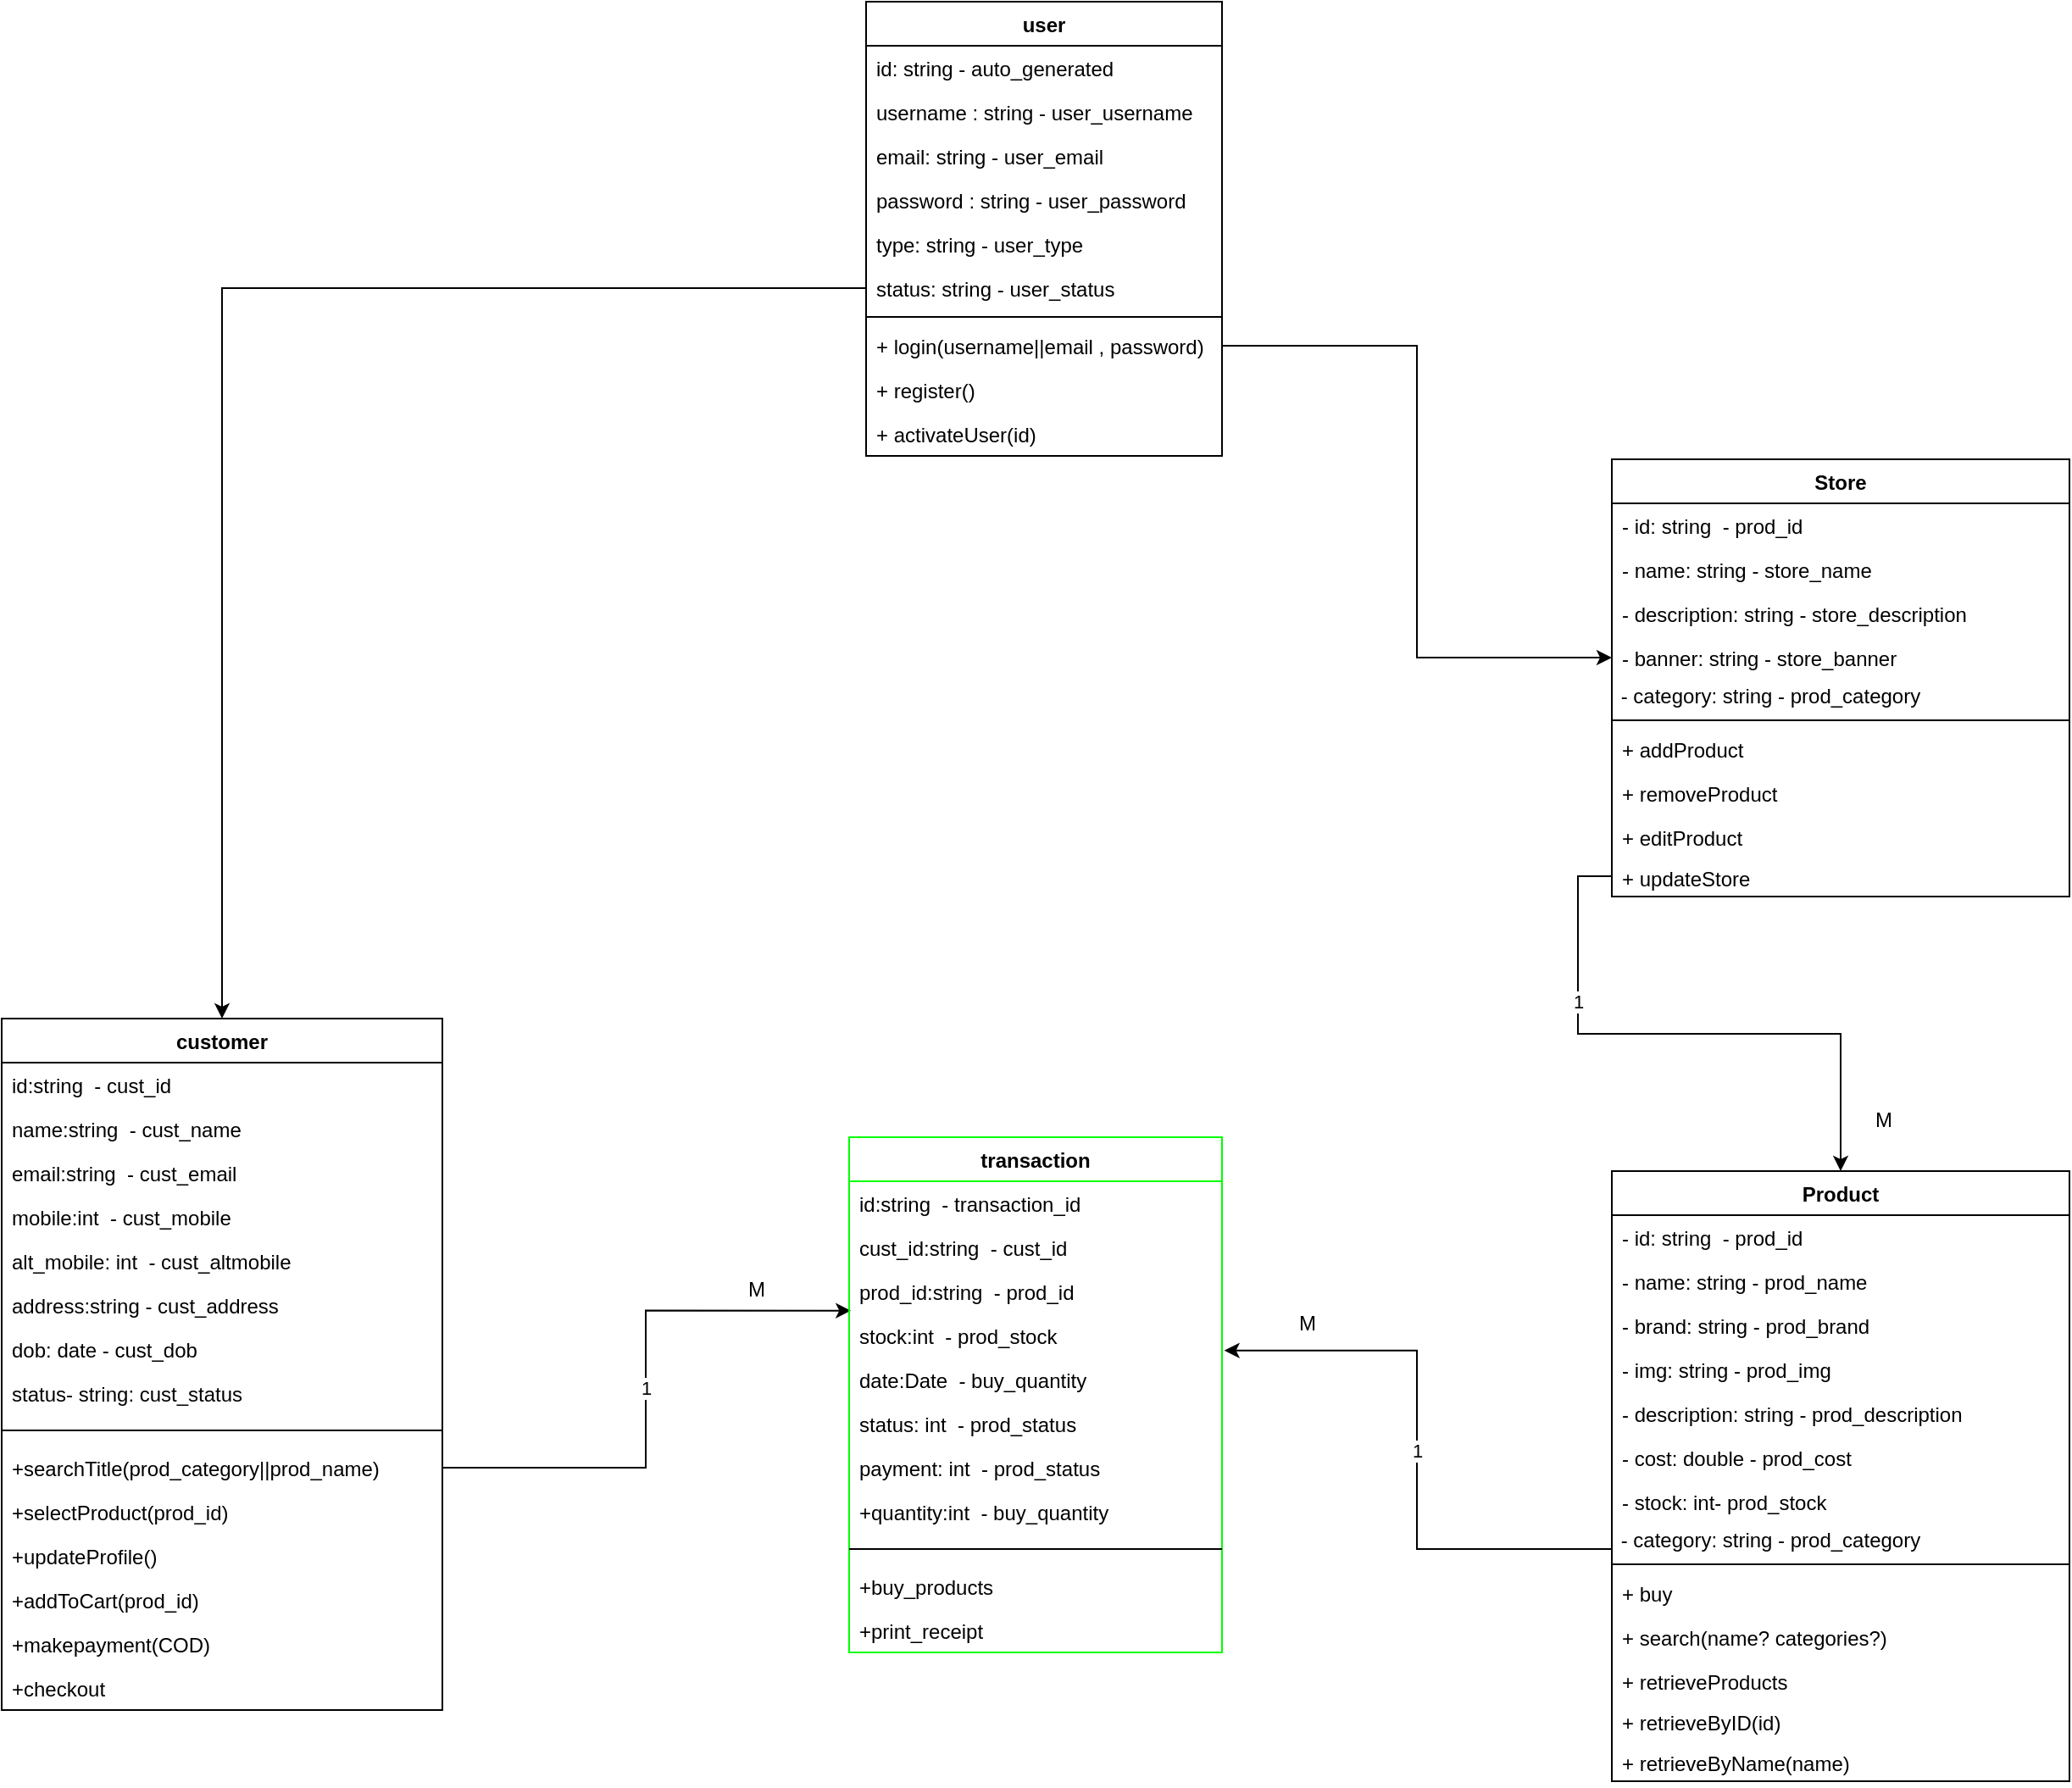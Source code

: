 <mxfile version="13.1.14" type="github">
  <diagram id="C5RBs43oDa-KdzZeNtuy" name="Page-1">
    <mxGraphModel dx="3152" dy="3543" grid="1" gridSize="10" guides="1" tooltips="1" connect="1" arrows="1" fold="1" page="1" pageScale="1" pageWidth="827" pageHeight="1169" math="0" shadow="0">
      <root>
        <mxCell id="WIyWlLk6GJQsqaUBKTNV-0" />
        <mxCell id="WIyWlLk6GJQsqaUBKTNV-1" parent="WIyWlLk6GJQsqaUBKTNV-0" />
        <mxCell id="NjmbRGrfVWamxlCIH4hR-33" value="M" style="text;html=1;resizable=0;autosize=1;align=center;verticalAlign=middle;points=[];fillColor=none;strokeColor=none;rounded=0;" vertex="1" parent="WIyWlLk6GJQsqaUBKTNV-1">
          <mxGeometry x="-715" y="-530" width="30" height="20" as="geometry" />
        </mxCell>
        <mxCell id="NjmbRGrfVWamxlCIH4hR-68" value="1" style="edgeStyle=orthogonalEdgeStyle;rounded=0;orthogonalLoop=1;jettySize=auto;html=1;entryX=0.005;entryY=-0.064;entryDx=0;entryDy=0;entryPerimeter=0;" edge="1" parent="WIyWlLk6GJQsqaUBKTNV-1" source="NjmbRGrfVWamxlCIH4hR-47" target="NjmbRGrfVWamxlCIH4hR-27">
          <mxGeometry relative="1" as="geometry" />
        </mxCell>
        <mxCell id="NjmbRGrfVWamxlCIH4hR-69" value="M" style="text;html=1;resizable=0;autosize=1;align=center;verticalAlign=middle;points=[];fillColor=none;strokeColor=none;rounded=0;" vertex="1" parent="WIyWlLk6GJQsqaUBKTNV-1">
          <mxGeometry x="-1040" y="-550" width="30" height="20" as="geometry" />
        </mxCell>
        <mxCell id="NjmbRGrfVWamxlCIH4hR-39" value="customer" style="swimlane;fontStyle=1;align=center;verticalAlign=top;childLayout=stackLayout;horizontal=1;startSize=26;horizontalStack=0;resizeParent=1;resizeParentMax=0;resizeLast=0;collapsible=1;marginBottom=0;strokeColor=#000000;" vertex="1" parent="WIyWlLk6GJQsqaUBKTNV-1">
          <mxGeometry x="-1470" y="-700" width="260" height="408" as="geometry">
            <mxRectangle x="-930" y="-690" width="100" height="26" as="alternateBounds" />
          </mxGeometry>
        </mxCell>
        <mxCell id="NjmbRGrfVWamxlCIH4hR-40" value="id:string  - cust_id" style="text;strokeColor=none;fillColor=none;align=left;verticalAlign=top;spacingLeft=4;spacingRight=4;overflow=hidden;rotatable=0;points=[[0,0.5],[1,0.5]];portConstraint=eastwest;" vertex="1" parent="NjmbRGrfVWamxlCIH4hR-39">
          <mxGeometry y="26" width="260" height="26" as="geometry" />
        </mxCell>
        <mxCell id="NjmbRGrfVWamxlCIH4hR-41" value="name:string  - cust_name" style="text;strokeColor=none;fillColor=none;align=left;verticalAlign=top;spacingLeft=4;spacingRight=4;overflow=hidden;rotatable=0;points=[[0,0.5],[1,0.5]];portConstraint=eastwest;" vertex="1" parent="NjmbRGrfVWamxlCIH4hR-39">
          <mxGeometry y="52" width="260" height="26" as="geometry" />
        </mxCell>
        <mxCell id="NjmbRGrfVWamxlCIH4hR-42" value="email:string  - cust_email" style="text;strokeColor=none;fillColor=none;align=left;verticalAlign=top;spacingLeft=4;spacingRight=4;overflow=hidden;rotatable=0;points=[[0,0.5],[1,0.5]];portConstraint=eastwest;" vertex="1" parent="NjmbRGrfVWamxlCIH4hR-39">
          <mxGeometry y="78" width="260" height="26" as="geometry" />
        </mxCell>
        <mxCell id="NjmbRGrfVWamxlCIH4hR-43" value="mobile:int  - cust_mobile" style="text;strokeColor=none;fillColor=none;align=left;verticalAlign=top;spacingLeft=4;spacingRight=4;overflow=hidden;rotatable=0;points=[[0,0.5],[1,0.5]];portConstraint=eastwest;" vertex="1" parent="NjmbRGrfVWamxlCIH4hR-39">
          <mxGeometry y="104" width="260" height="26" as="geometry" />
        </mxCell>
        <mxCell id="NjmbRGrfVWamxlCIH4hR-44" value="alt_mobile: int  - cust_altmobile" style="text;strokeColor=none;fillColor=none;align=left;verticalAlign=top;spacingLeft=4;spacingRight=4;overflow=hidden;rotatable=0;points=[[0,0.5],[1,0.5]];portConstraint=eastwest;" vertex="1" parent="NjmbRGrfVWamxlCIH4hR-39">
          <mxGeometry y="130" width="260" height="26" as="geometry" />
        </mxCell>
        <mxCell id="NjmbRGrfVWamxlCIH4hR-45" value="address:string - cust_address" style="text;strokeColor=none;fillColor=none;align=left;verticalAlign=top;spacingLeft=4;spacingRight=4;overflow=hidden;rotatable=0;points=[[0,0.5],[1,0.5]];portConstraint=eastwest;" vertex="1" parent="NjmbRGrfVWamxlCIH4hR-39">
          <mxGeometry y="156" width="260" height="26" as="geometry" />
        </mxCell>
        <mxCell id="NjmbRGrfVWamxlCIH4hR-49" value="dob: date - cust_dob" style="text;strokeColor=none;fillColor=none;align=left;verticalAlign=top;spacingLeft=4;spacingRight=4;overflow=hidden;rotatable=0;points=[[0,0.5],[1,0.5]];portConstraint=eastwest;" vertex="1" parent="NjmbRGrfVWamxlCIH4hR-39">
          <mxGeometry y="182" width="260" height="26" as="geometry" />
        </mxCell>
        <mxCell id="NjmbRGrfVWamxlCIH4hR-76" value="status- string: cust_status" style="text;strokeColor=none;fillColor=none;align=left;verticalAlign=top;spacingLeft=4;spacingRight=4;overflow=hidden;rotatable=0;points=[[0,0.5],[1,0.5]];portConstraint=eastwest;" vertex="1" parent="NjmbRGrfVWamxlCIH4hR-39">
          <mxGeometry y="208" width="260" height="26" as="geometry" />
        </mxCell>
        <mxCell id="NjmbRGrfVWamxlCIH4hR-46" value="" style="line;strokeWidth=1;fillColor=none;align=left;verticalAlign=middle;spacingTop=-1;spacingLeft=3;spacingRight=3;rotatable=0;labelPosition=right;points=[];portConstraint=eastwest;" vertex="1" parent="NjmbRGrfVWamxlCIH4hR-39">
          <mxGeometry y="234" width="260" height="18" as="geometry" />
        </mxCell>
        <mxCell id="NjmbRGrfVWamxlCIH4hR-47" value="+searchTitle(prod_category||prod_name)" style="text;strokeColor=none;fillColor=none;align=left;verticalAlign=top;spacingLeft=4;spacingRight=4;overflow=hidden;rotatable=0;points=[[0,0.5],[1,0.5]];portConstraint=eastwest;" vertex="1" parent="NjmbRGrfVWamxlCIH4hR-39">
          <mxGeometry y="252" width="260" height="26" as="geometry" />
        </mxCell>
        <mxCell id="NjmbRGrfVWamxlCIH4hR-71" value="+selectProduct(prod_id)" style="text;strokeColor=none;fillColor=none;align=left;verticalAlign=top;spacingLeft=4;spacingRight=4;overflow=hidden;rotatable=0;points=[[0,0.5],[1,0.5]];portConstraint=eastwest;" vertex="1" parent="NjmbRGrfVWamxlCIH4hR-39">
          <mxGeometry y="278" width="260" height="26" as="geometry" />
        </mxCell>
        <mxCell id="NjmbRGrfVWamxlCIH4hR-77" value="+updateProfile()" style="text;strokeColor=none;fillColor=none;align=left;verticalAlign=top;spacingLeft=4;spacingRight=4;overflow=hidden;rotatable=0;points=[[0,0.5],[1,0.5]];portConstraint=eastwest;" vertex="1" parent="NjmbRGrfVWamxlCIH4hR-39">
          <mxGeometry y="304" width="260" height="26" as="geometry" />
        </mxCell>
        <mxCell id="NjmbRGrfVWamxlCIH4hR-72" value="+addToCart(prod_id)" style="text;strokeColor=none;fillColor=none;align=left;verticalAlign=top;spacingLeft=4;spacingRight=4;overflow=hidden;rotatable=0;points=[[0,0.5],[1,0.5]];portConstraint=eastwest;" vertex="1" parent="NjmbRGrfVWamxlCIH4hR-39">
          <mxGeometry y="330" width="260" height="26" as="geometry" />
        </mxCell>
        <mxCell id="NjmbRGrfVWamxlCIH4hR-74" value="+makepayment(COD)" style="text;strokeColor=none;fillColor=none;align=left;verticalAlign=top;spacingLeft=4;spacingRight=4;overflow=hidden;rotatable=0;points=[[0,0.5],[1,0.5]];portConstraint=eastwest;" vertex="1" parent="NjmbRGrfVWamxlCIH4hR-39">
          <mxGeometry y="356" width="260" height="26" as="geometry" />
        </mxCell>
        <mxCell id="NjmbRGrfVWamxlCIH4hR-75" value="+checkout&#xa;" style="text;strokeColor=none;fillColor=none;align=left;verticalAlign=top;spacingLeft=4;spacingRight=4;overflow=hidden;rotatable=0;points=[[0,0.5],[1,0.5]];portConstraint=eastwest;" vertex="1" parent="NjmbRGrfVWamxlCIH4hR-39">
          <mxGeometry y="382" width="260" height="26" as="geometry" />
        </mxCell>
        <mxCell id="NjmbRGrfVWamxlCIH4hR-83" style="edgeStyle=orthogonalEdgeStyle;rounded=0;orthogonalLoop=1;jettySize=auto;html=1;" edge="1" parent="WIyWlLk6GJQsqaUBKTNV-1" source="NjmbRGrfVWamxlCIH4hR-63" target="NjmbRGrfVWamxlCIH4hR-39">
          <mxGeometry relative="1" as="geometry" />
        </mxCell>
        <mxCell id="NjmbRGrfVWamxlCIH4hR-54" value="user" style="swimlane;fontStyle=1;align=center;verticalAlign=top;childLayout=stackLayout;horizontal=1;startSize=26;horizontalStack=0;resizeParent=1;resizeParentMax=0;resizeLast=0;collapsible=1;marginBottom=0;strokeColor=#000000;" vertex="1" parent="WIyWlLk6GJQsqaUBKTNV-1">
          <mxGeometry x="-960" y="-1300" width="210" height="268" as="geometry" />
        </mxCell>
        <mxCell id="NjmbRGrfVWamxlCIH4hR-55" value="id: string - auto_generated" style="text;strokeColor=none;fillColor=none;align=left;verticalAlign=top;spacingLeft=4;spacingRight=4;overflow=hidden;rotatable=0;points=[[0,0.5],[1,0.5]];portConstraint=eastwest;" vertex="1" parent="NjmbRGrfVWamxlCIH4hR-54">
          <mxGeometry y="26" width="210" height="26" as="geometry" />
        </mxCell>
        <mxCell id="NjmbRGrfVWamxlCIH4hR-58" value="username : string - user_username" style="text;strokeColor=none;fillColor=none;align=left;verticalAlign=top;spacingLeft=4;spacingRight=4;overflow=hidden;rotatable=0;points=[[0,0.5],[1,0.5]];portConstraint=eastwest;" vertex="1" parent="NjmbRGrfVWamxlCIH4hR-54">
          <mxGeometry y="52" width="210" height="26" as="geometry" />
        </mxCell>
        <mxCell id="NjmbRGrfVWamxlCIH4hR-60" value="email: string - user_email" style="text;strokeColor=none;fillColor=none;align=left;verticalAlign=top;spacingLeft=4;spacingRight=4;overflow=hidden;rotatable=0;points=[[0,0.5],[1,0.5]];portConstraint=eastwest;" vertex="1" parent="NjmbRGrfVWamxlCIH4hR-54">
          <mxGeometry y="78" width="210" height="26" as="geometry" />
        </mxCell>
        <mxCell id="NjmbRGrfVWamxlCIH4hR-59" value="password : string - user_password" style="text;strokeColor=none;fillColor=none;align=left;verticalAlign=top;spacingLeft=4;spacingRight=4;overflow=hidden;rotatable=0;points=[[0,0.5],[1,0.5]];portConstraint=eastwest;" vertex="1" parent="NjmbRGrfVWamxlCIH4hR-54">
          <mxGeometry y="104" width="210" height="26" as="geometry" />
        </mxCell>
        <mxCell id="NjmbRGrfVWamxlCIH4hR-62" value="type: string - user_type" style="text;strokeColor=none;fillColor=none;align=left;verticalAlign=top;spacingLeft=4;spacingRight=4;overflow=hidden;rotatable=0;points=[[0,0.5],[1,0.5]];portConstraint=eastwest;" vertex="1" parent="NjmbRGrfVWamxlCIH4hR-54">
          <mxGeometry y="130" width="210" height="26" as="geometry" />
        </mxCell>
        <mxCell id="NjmbRGrfVWamxlCIH4hR-63" value="status: string - user_status" style="text;strokeColor=none;fillColor=none;align=left;verticalAlign=top;spacingLeft=4;spacingRight=4;overflow=hidden;rotatable=0;points=[[0,0.5],[1,0.5]];portConstraint=eastwest;" vertex="1" parent="NjmbRGrfVWamxlCIH4hR-54">
          <mxGeometry y="156" width="210" height="26" as="geometry" />
        </mxCell>
        <mxCell id="NjmbRGrfVWamxlCIH4hR-56" value="" style="line;strokeWidth=1;fillColor=none;align=left;verticalAlign=middle;spacingTop=-1;spacingLeft=3;spacingRight=3;rotatable=0;labelPosition=right;points=[];portConstraint=eastwest;" vertex="1" parent="NjmbRGrfVWamxlCIH4hR-54">
          <mxGeometry y="182" width="210" height="8" as="geometry" />
        </mxCell>
        <mxCell id="NjmbRGrfVWamxlCIH4hR-57" value="+ login(username||email , password)" style="text;strokeColor=none;fillColor=none;align=left;verticalAlign=top;spacingLeft=4;spacingRight=4;overflow=hidden;rotatable=0;points=[[0,0.5],[1,0.5]];portConstraint=eastwest;" vertex="1" parent="NjmbRGrfVWamxlCIH4hR-54">
          <mxGeometry y="190" width="210" height="26" as="geometry" />
        </mxCell>
        <mxCell id="NjmbRGrfVWamxlCIH4hR-61" value="+ register()" style="text;strokeColor=none;fillColor=none;align=left;verticalAlign=top;spacingLeft=4;spacingRight=4;overflow=hidden;rotatable=0;points=[[0,0.5],[1,0.5]];portConstraint=eastwest;" vertex="1" parent="NjmbRGrfVWamxlCIH4hR-54">
          <mxGeometry y="216" width="210" height="26" as="geometry" />
        </mxCell>
        <mxCell id="NjmbRGrfVWamxlCIH4hR-64" value="+ activateUser(id)" style="text;strokeColor=none;fillColor=none;align=left;verticalAlign=top;spacingLeft=4;spacingRight=4;overflow=hidden;rotatable=0;points=[[0,0.5],[1,0.5]];portConstraint=eastwest;" vertex="1" parent="NjmbRGrfVWamxlCIH4hR-54">
          <mxGeometry y="242" width="210" height="26" as="geometry" />
        </mxCell>
        <mxCell id="NjmbRGrfVWamxlCIH4hR-21" value="transaction" style="swimlane;fontStyle=1;align=center;verticalAlign=top;childLayout=stackLayout;horizontal=1;startSize=26;horizontalStack=0;resizeParent=1;resizeParentMax=0;resizeLast=0;collapsible=1;marginBottom=0;strokeColor=#00FF00;" vertex="1" parent="WIyWlLk6GJQsqaUBKTNV-1">
          <mxGeometry x="-970" y="-630" width="220" height="304" as="geometry">
            <mxRectangle x="-930" y="-690" width="100" height="26" as="alternateBounds" />
          </mxGeometry>
        </mxCell>
        <mxCell id="NjmbRGrfVWamxlCIH4hR-22" value="id:string  - transaction_id" style="text;strokeColor=none;fillColor=none;align=left;verticalAlign=top;spacingLeft=4;spacingRight=4;overflow=hidden;rotatable=0;points=[[0,0.5],[1,0.5]];portConstraint=eastwest;" vertex="1" parent="NjmbRGrfVWamxlCIH4hR-21">
          <mxGeometry y="26" width="220" height="26" as="geometry" />
        </mxCell>
        <mxCell id="NjmbRGrfVWamxlCIH4hR-100" value="cust_id:string  - cust_id" style="text;strokeColor=none;fillColor=none;align=left;verticalAlign=top;spacingLeft=4;spacingRight=4;overflow=hidden;rotatable=0;points=[[0,0.5],[1,0.5]];portConstraint=eastwest;" vertex="1" parent="NjmbRGrfVWamxlCIH4hR-21">
          <mxGeometry y="52" width="220" height="26" as="geometry" />
        </mxCell>
        <mxCell id="NjmbRGrfVWamxlCIH4hR-25" value="prod_id:string  - prod_id" style="text;strokeColor=none;fillColor=none;align=left;verticalAlign=top;spacingLeft=4;spacingRight=4;overflow=hidden;rotatable=0;points=[[0,0.5],[1,0.5]];portConstraint=eastwest;" vertex="1" parent="NjmbRGrfVWamxlCIH4hR-21">
          <mxGeometry y="78" width="220" height="26" as="geometry" />
        </mxCell>
        <mxCell id="NjmbRGrfVWamxlCIH4hR-27" value="stock:int  - prod_stock" style="text;strokeColor=none;fillColor=none;align=left;verticalAlign=top;spacingLeft=4;spacingRight=4;overflow=hidden;rotatable=0;points=[[0,0.5],[1,0.5]];portConstraint=eastwest;" vertex="1" parent="NjmbRGrfVWamxlCIH4hR-21">
          <mxGeometry y="104" width="220" height="26" as="geometry" />
        </mxCell>
        <mxCell id="NjmbRGrfVWamxlCIH4hR-28" value="date:Date  - buy_quantity" style="text;strokeColor=none;fillColor=none;align=left;verticalAlign=top;spacingLeft=4;spacingRight=4;overflow=hidden;rotatable=0;points=[[0,0.5],[1,0.5]];portConstraint=eastwest;" vertex="1" parent="NjmbRGrfVWamxlCIH4hR-21">
          <mxGeometry y="130" width="220" height="26" as="geometry" />
        </mxCell>
        <mxCell id="NjmbRGrfVWamxlCIH4hR-78" value="status: int  - prod_status" style="text;strokeColor=none;fillColor=none;align=left;verticalAlign=top;spacingLeft=4;spacingRight=4;overflow=hidden;rotatable=0;points=[[0,0.5],[1,0.5]];portConstraint=eastwest;" vertex="1" parent="NjmbRGrfVWamxlCIH4hR-21">
          <mxGeometry y="156" width="220" height="26" as="geometry" />
        </mxCell>
        <mxCell id="NjmbRGrfVWamxlCIH4hR-80" value="payment: int  - prod_status" style="text;strokeColor=none;fillColor=none;align=left;verticalAlign=top;spacingLeft=4;spacingRight=4;overflow=hidden;rotatable=0;points=[[0,0.5],[1,0.5]];portConstraint=eastwest;" vertex="1" parent="NjmbRGrfVWamxlCIH4hR-21">
          <mxGeometry y="182" width="220" height="26" as="geometry" />
        </mxCell>
        <mxCell id="NjmbRGrfVWamxlCIH4hR-29" value="+quantity:int  - buy_quantity" style="text;strokeColor=none;fillColor=none;align=left;verticalAlign=top;spacingLeft=4;spacingRight=4;overflow=hidden;rotatable=0;points=[[0,0.5],[1,0.5]];portConstraint=eastwest;" vertex="1" parent="NjmbRGrfVWamxlCIH4hR-21">
          <mxGeometry y="208" width="220" height="26" as="geometry" />
        </mxCell>
        <mxCell id="NjmbRGrfVWamxlCIH4hR-23" value="" style="line;strokeWidth=1;fillColor=none;align=left;verticalAlign=middle;spacingTop=-1;spacingLeft=3;spacingRight=3;rotatable=0;labelPosition=right;points=[];portConstraint=eastwest;" vertex="1" parent="NjmbRGrfVWamxlCIH4hR-21">
          <mxGeometry y="234" width="220" height="18" as="geometry" />
        </mxCell>
        <mxCell id="NjmbRGrfVWamxlCIH4hR-36" value="+buy_products" style="text;strokeColor=none;fillColor=none;align=left;verticalAlign=top;spacingLeft=4;spacingRight=4;overflow=hidden;rotatable=0;points=[[0,0.5],[1,0.5]];portConstraint=eastwest;" vertex="1" parent="NjmbRGrfVWamxlCIH4hR-21">
          <mxGeometry y="252" width="220" height="26" as="geometry" />
        </mxCell>
        <mxCell id="NjmbRGrfVWamxlCIH4hR-81" value="+print_receipt" style="text;strokeColor=none;fillColor=none;align=left;verticalAlign=top;spacingLeft=4;spacingRight=4;overflow=hidden;rotatable=0;points=[[0,0.5],[1,0.5]];portConstraint=eastwest;" vertex="1" parent="NjmbRGrfVWamxlCIH4hR-21">
          <mxGeometry y="278" width="220" height="26" as="geometry" />
        </mxCell>
        <mxCell id="NjmbRGrfVWamxlCIH4hR-2" value="Product" style="swimlane;fontStyle=1;align=center;verticalAlign=top;childLayout=stackLayout;horizontal=1;startSize=26;horizontalStack=0;resizeParent=1;resizeParentMax=0;resizeLast=0;collapsible=1;marginBottom=0;" vertex="1" parent="WIyWlLk6GJQsqaUBKTNV-1">
          <mxGeometry x="-520" y="-610" width="270" height="360" as="geometry" />
        </mxCell>
        <mxCell id="NjmbRGrfVWamxlCIH4hR-3" value="- id: string  - prod_id" style="text;strokeColor=none;fillColor=none;align=left;verticalAlign=top;spacingLeft=4;spacingRight=4;overflow=hidden;rotatable=0;points=[[0,0.5],[1,0.5]];portConstraint=eastwest;" vertex="1" parent="NjmbRGrfVWamxlCIH4hR-2">
          <mxGeometry y="26" width="270" height="26" as="geometry" />
        </mxCell>
        <mxCell id="NjmbRGrfVWamxlCIH4hR-6" value="- name: string - prod_name" style="text;strokeColor=none;fillColor=none;align=left;verticalAlign=top;spacingLeft=4;spacingRight=4;overflow=hidden;rotatable=0;points=[[0,0.5],[1,0.5]];portConstraint=eastwest;" vertex="1" parent="NjmbRGrfVWamxlCIH4hR-2">
          <mxGeometry y="52" width="270" height="26" as="geometry" />
        </mxCell>
        <mxCell id="NjmbRGrfVWamxlCIH4hR-7" value="- brand: string - prod_brand" style="text;strokeColor=none;fillColor=none;align=left;verticalAlign=top;spacingLeft=4;spacingRight=4;overflow=hidden;rotatable=0;points=[[0,0.5],[1,0.5]];portConstraint=eastwest;" vertex="1" parent="NjmbRGrfVWamxlCIH4hR-2">
          <mxGeometry y="78" width="270" height="26" as="geometry" />
        </mxCell>
        <mxCell id="NjmbRGrfVWamxlCIH4hR-99" value="- img: string - prod_img" style="text;strokeColor=none;fillColor=none;align=left;verticalAlign=top;spacingLeft=4;spacingRight=4;overflow=hidden;rotatable=0;points=[[0,0.5],[1,0.5]];portConstraint=eastwest;" vertex="1" parent="NjmbRGrfVWamxlCIH4hR-2">
          <mxGeometry y="104" width="270" height="26" as="geometry" />
        </mxCell>
        <mxCell id="NjmbRGrfVWamxlCIH4hR-82" value="- description: string - prod_description" style="text;strokeColor=none;fillColor=none;align=left;verticalAlign=top;spacingLeft=4;spacingRight=4;overflow=hidden;rotatable=0;points=[[0,0.5],[1,0.5]];portConstraint=eastwest;" vertex="1" parent="NjmbRGrfVWamxlCIH4hR-2">
          <mxGeometry y="130" width="270" height="26" as="geometry" />
        </mxCell>
        <mxCell id="NjmbRGrfVWamxlCIH4hR-8" value="- cost: double - prod_cost" style="text;strokeColor=none;fillColor=none;align=left;verticalAlign=top;spacingLeft=4;spacingRight=4;overflow=hidden;rotatable=0;points=[[0,0.5],[1,0.5]];portConstraint=eastwest;" vertex="1" parent="NjmbRGrfVWamxlCIH4hR-2">
          <mxGeometry y="156" width="270" height="26" as="geometry" />
        </mxCell>
        <mxCell id="NjmbRGrfVWamxlCIH4hR-9" value="- stock: int- prod_stock" style="text;strokeColor=none;fillColor=none;align=left;verticalAlign=top;spacingLeft=4;spacingRight=4;overflow=hidden;rotatable=0;points=[[0,0.5],[1,0.5]];portConstraint=eastwest;" vertex="1" parent="NjmbRGrfVWamxlCIH4hR-2">
          <mxGeometry y="182" width="270" height="26" as="geometry" />
        </mxCell>
        <mxCell id="NjmbRGrfVWamxlCIH4hR-16" value="&amp;nbsp;- category: string - prod_category" style="text;html=1;strokeColor=none;fillColor=none;align=left;verticalAlign=middle;whiteSpace=wrap;rounded=0;" vertex="1" parent="NjmbRGrfVWamxlCIH4hR-2">
          <mxGeometry y="208" width="270" height="20" as="geometry" />
        </mxCell>
        <mxCell id="NjmbRGrfVWamxlCIH4hR-4" value="" style="line;strokeWidth=1;fillColor=none;align=left;verticalAlign=middle;spacingTop=-1;spacingLeft=3;spacingRight=3;rotatable=0;labelPosition=right;points=[];portConstraint=eastwest;" vertex="1" parent="NjmbRGrfVWamxlCIH4hR-2">
          <mxGeometry y="228" width="270" height="8" as="geometry" />
        </mxCell>
        <mxCell id="NjmbRGrfVWamxlCIH4hR-5" value="+ buy" style="text;strokeColor=none;fillColor=none;align=left;verticalAlign=top;spacingLeft=4;spacingRight=4;overflow=hidden;rotatable=0;points=[[0,0.5],[1,0.5]];portConstraint=eastwest;" vertex="1" parent="NjmbRGrfVWamxlCIH4hR-2">
          <mxGeometry y="236" width="270" height="26" as="geometry" />
        </mxCell>
        <mxCell id="NjmbRGrfVWamxlCIH4hR-10" value="+ search(name? categories?)" style="text;strokeColor=none;fillColor=none;align=left;verticalAlign=top;spacingLeft=4;spacingRight=4;overflow=hidden;rotatable=0;points=[[0,0.5],[1,0.5]];portConstraint=eastwest;" vertex="1" parent="NjmbRGrfVWamxlCIH4hR-2">
          <mxGeometry y="262" width="270" height="26" as="geometry" />
        </mxCell>
        <mxCell id="NjmbRGrfVWamxlCIH4hR-12" value="+ retrieveProducts" style="text;strokeColor=none;fillColor=none;align=left;verticalAlign=top;spacingLeft=4;spacingRight=4;overflow=hidden;rotatable=0;points=[[0,0.5],[1,0.5]];portConstraint=eastwest;" vertex="1" parent="NjmbRGrfVWamxlCIH4hR-2">
          <mxGeometry y="288" width="270" height="24" as="geometry" />
        </mxCell>
        <mxCell id="NjmbRGrfVWamxlCIH4hR-15" value="+ retrieveByID(id)" style="text;strokeColor=none;fillColor=none;align=left;verticalAlign=top;spacingLeft=4;spacingRight=4;overflow=hidden;rotatable=0;points=[[0,0.5],[1,0.5]];portConstraint=eastwest;" vertex="1" parent="NjmbRGrfVWamxlCIH4hR-2">
          <mxGeometry y="312" width="270" height="24" as="geometry" />
        </mxCell>
        <mxCell id="NjmbRGrfVWamxlCIH4hR-17" value="+ retrieveByName(name)" style="text;strokeColor=none;fillColor=none;align=left;verticalAlign=top;spacingLeft=4;spacingRight=4;overflow=hidden;rotatable=0;points=[[0,0.5],[1,0.5]];portConstraint=eastwest;" vertex="1" parent="NjmbRGrfVWamxlCIH4hR-2">
          <mxGeometry y="336" width="270" height="24" as="geometry" />
        </mxCell>
        <mxCell id="NjmbRGrfVWamxlCIH4hR-101" value="1" style="edgeStyle=orthogonalEdgeStyle;rounded=0;orthogonalLoop=1;jettySize=auto;html=1;exitX=0;exitY=0.75;exitDx=0;exitDy=0;entryX=1.006;entryY=-0.159;entryDx=0;entryDy=0;entryPerimeter=0;" edge="1" parent="WIyWlLk6GJQsqaUBKTNV-1" source="NjmbRGrfVWamxlCIH4hR-16" target="NjmbRGrfVWamxlCIH4hR-28">
          <mxGeometry relative="1" as="geometry" />
        </mxCell>
        <mxCell id="NjmbRGrfVWamxlCIH4hR-102" style="edgeStyle=orthogonalEdgeStyle;rounded=0;orthogonalLoop=1;jettySize=auto;html=1;" edge="1" parent="WIyWlLk6GJQsqaUBKTNV-1" source="NjmbRGrfVWamxlCIH4hR-57" target="NjmbRGrfVWamxlCIH4hR-98">
          <mxGeometry relative="1" as="geometry" />
        </mxCell>
        <mxCell id="NjmbRGrfVWamxlCIH4hR-84" value="Store" style="swimlane;fontStyle=1;align=center;verticalAlign=top;childLayout=stackLayout;horizontal=1;startSize=26;horizontalStack=0;resizeParent=1;resizeParentMax=0;resizeLast=0;collapsible=1;marginBottom=0;" vertex="1" parent="WIyWlLk6GJQsqaUBKTNV-1">
          <mxGeometry x="-520" y="-1030" width="270" height="258" as="geometry" />
        </mxCell>
        <mxCell id="NjmbRGrfVWamxlCIH4hR-85" value="- id: string  - prod_id" style="text;strokeColor=none;fillColor=none;align=left;verticalAlign=top;spacingLeft=4;spacingRight=4;overflow=hidden;rotatable=0;points=[[0,0.5],[1,0.5]];portConstraint=eastwest;" vertex="1" parent="NjmbRGrfVWamxlCIH4hR-84">
          <mxGeometry y="26" width="270" height="26" as="geometry" />
        </mxCell>
        <mxCell id="NjmbRGrfVWamxlCIH4hR-86" value="- name: string - store_name" style="text;strokeColor=none;fillColor=none;align=left;verticalAlign=top;spacingLeft=4;spacingRight=4;overflow=hidden;rotatable=0;points=[[0,0.5],[1,0.5]];portConstraint=eastwest;" vertex="1" parent="NjmbRGrfVWamxlCIH4hR-84">
          <mxGeometry y="52" width="270" height="26" as="geometry" />
        </mxCell>
        <mxCell id="NjmbRGrfVWamxlCIH4hR-88" value="- description: string - store_description" style="text;strokeColor=none;fillColor=none;align=left;verticalAlign=top;spacingLeft=4;spacingRight=4;overflow=hidden;rotatable=0;points=[[0,0.5],[1,0.5]];portConstraint=eastwest;" vertex="1" parent="NjmbRGrfVWamxlCIH4hR-84">
          <mxGeometry y="78" width="270" height="26" as="geometry" />
        </mxCell>
        <mxCell id="NjmbRGrfVWamxlCIH4hR-98" value="- banner: string - store_banner" style="text;strokeColor=none;fillColor=none;align=left;verticalAlign=top;spacingLeft=4;spacingRight=4;overflow=hidden;rotatable=0;points=[[0,0.5],[1,0.5]];portConstraint=eastwest;" vertex="1" parent="NjmbRGrfVWamxlCIH4hR-84">
          <mxGeometry y="104" width="270" height="26" as="geometry" />
        </mxCell>
        <mxCell id="NjmbRGrfVWamxlCIH4hR-91" value="&amp;nbsp;- category: string - prod_category" style="text;html=1;strokeColor=none;fillColor=none;align=left;verticalAlign=middle;whiteSpace=wrap;rounded=0;" vertex="1" parent="NjmbRGrfVWamxlCIH4hR-84">
          <mxGeometry y="130" width="270" height="20" as="geometry" />
        </mxCell>
        <mxCell id="NjmbRGrfVWamxlCIH4hR-92" value="" style="line;strokeWidth=1;fillColor=none;align=left;verticalAlign=middle;spacingTop=-1;spacingLeft=3;spacingRight=3;rotatable=0;labelPosition=right;points=[];portConstraint=eastwest;" vertex="1" parent="NjmbRGrfVWamxlCIH4hR-84">
          <mxGeometry y="150" width="270" height="8" as="geometry" />
        </mxCell>
        <mxCell id="NjmbRGrfVWamxlCIH4hR-93" value="+ addProduct" style="text;strokeColor=none;fillColor=none;align=left;verticalAlign=top;spacingLeft=4;spacingRight=4;overflow=hidden;rotatable=0;points=[[0,0.5],[1,0.5]];portConstraint=eastwest;" vertex="1" parent="NjmbRGrfVWamxlCIH4hR-84">
          <mxGeometry y="158" width="270" height="26" as="geometry" />
        </mxCell>
        <mxCell id="NjmbRGrfVWamxlCIH4hR-94" value="+ removeProduct" style="text;strokeColor=none;fillColor=none;align=left;verticalAlign=top;spacingLeft=4;spacingRight=4;overflow=hidden;rotatable=0;points=[[0,0.5],[1,0.5]];portConstraint=eastwest;" vertex="1" parent="NjmbRGrfVWamxlCIH4hR-84">
          <mxGeometry y="184" width="270" height="26" as="geometry" />
        </mxCell>
        <mxCell id="NjmbRGrfVWamxlCIH4hR-95" value="+ editProduct" style="text;strokeColor=none;fillColor=none;align=left;verticalAlign=top;spacingLeft=4;spacingRight=4;overflow=hidden;rotatable=0;points=[[0,0.5],[1,0.5]];portConstraint=eastwest;" vertex="1" parent="NjmbRGrfVWamxlCIH4hR-84">
          <mxGeometry y="210" width="270" height="24" as="geometry" />
        </mxCell>
        <mxCell id="NjmbRGrfVWamxlCIH4hR-96" value="+ updateStore" style="text;strokeColor=none;fillColor=none;align=left;verticalAlign=top;spacingLeft=4;spacingRight=4;overflow=hidden;rotatable=0;points=[[0,0.5],[1,0.5]];portConstraint=eastwest;" vertex="1" parent="NjmbRGrfVWamxlCIH4hR-84">
          <mxGeometry y="234" width="270" height="24" as="geometry" />
        </mxCell>
        <mxCell id="NjmbRGrfVWamxlCIH4hR-103" value="1" style="edgeStyle=orthogonalEdgeStyle;rounded=0;orthogonalLoop=1;jettySize=auto;html=1;entryX=0.5;entryY=0;entryDx=0;entryDy=0;" edge="1" parent="WIyWlLk6GJQsqaUBKTNV-1" source="NjmbRGrfVWamxlCIH4hR-96" target="NjmbRGrfVWamxlCIH4hR-2">
          <mxGeometry x="-0.461" relative="1" as="geometry">
            <mxPoint as="offset" />
          </mxGeometry>
        </mxCell>
        <mxCell id="NjmbRGrfVWamxlCIH4hR-104" value="M" style="text;html=1;resizable=0;autosize=1;align=center;verticalAlign=middle;points=[];fillColor=none;strokeColor=none;rounded=0;" vertex="1" parent="WIyWlLk6GJQsqaUBKTNV-1">
          <mxGeometry x="-375" y="-650" width="30" height="20" as="geometry" />
        </mxCell>
      </root>
    </mxGraphModel>
  </diagram>
</mxfile>
